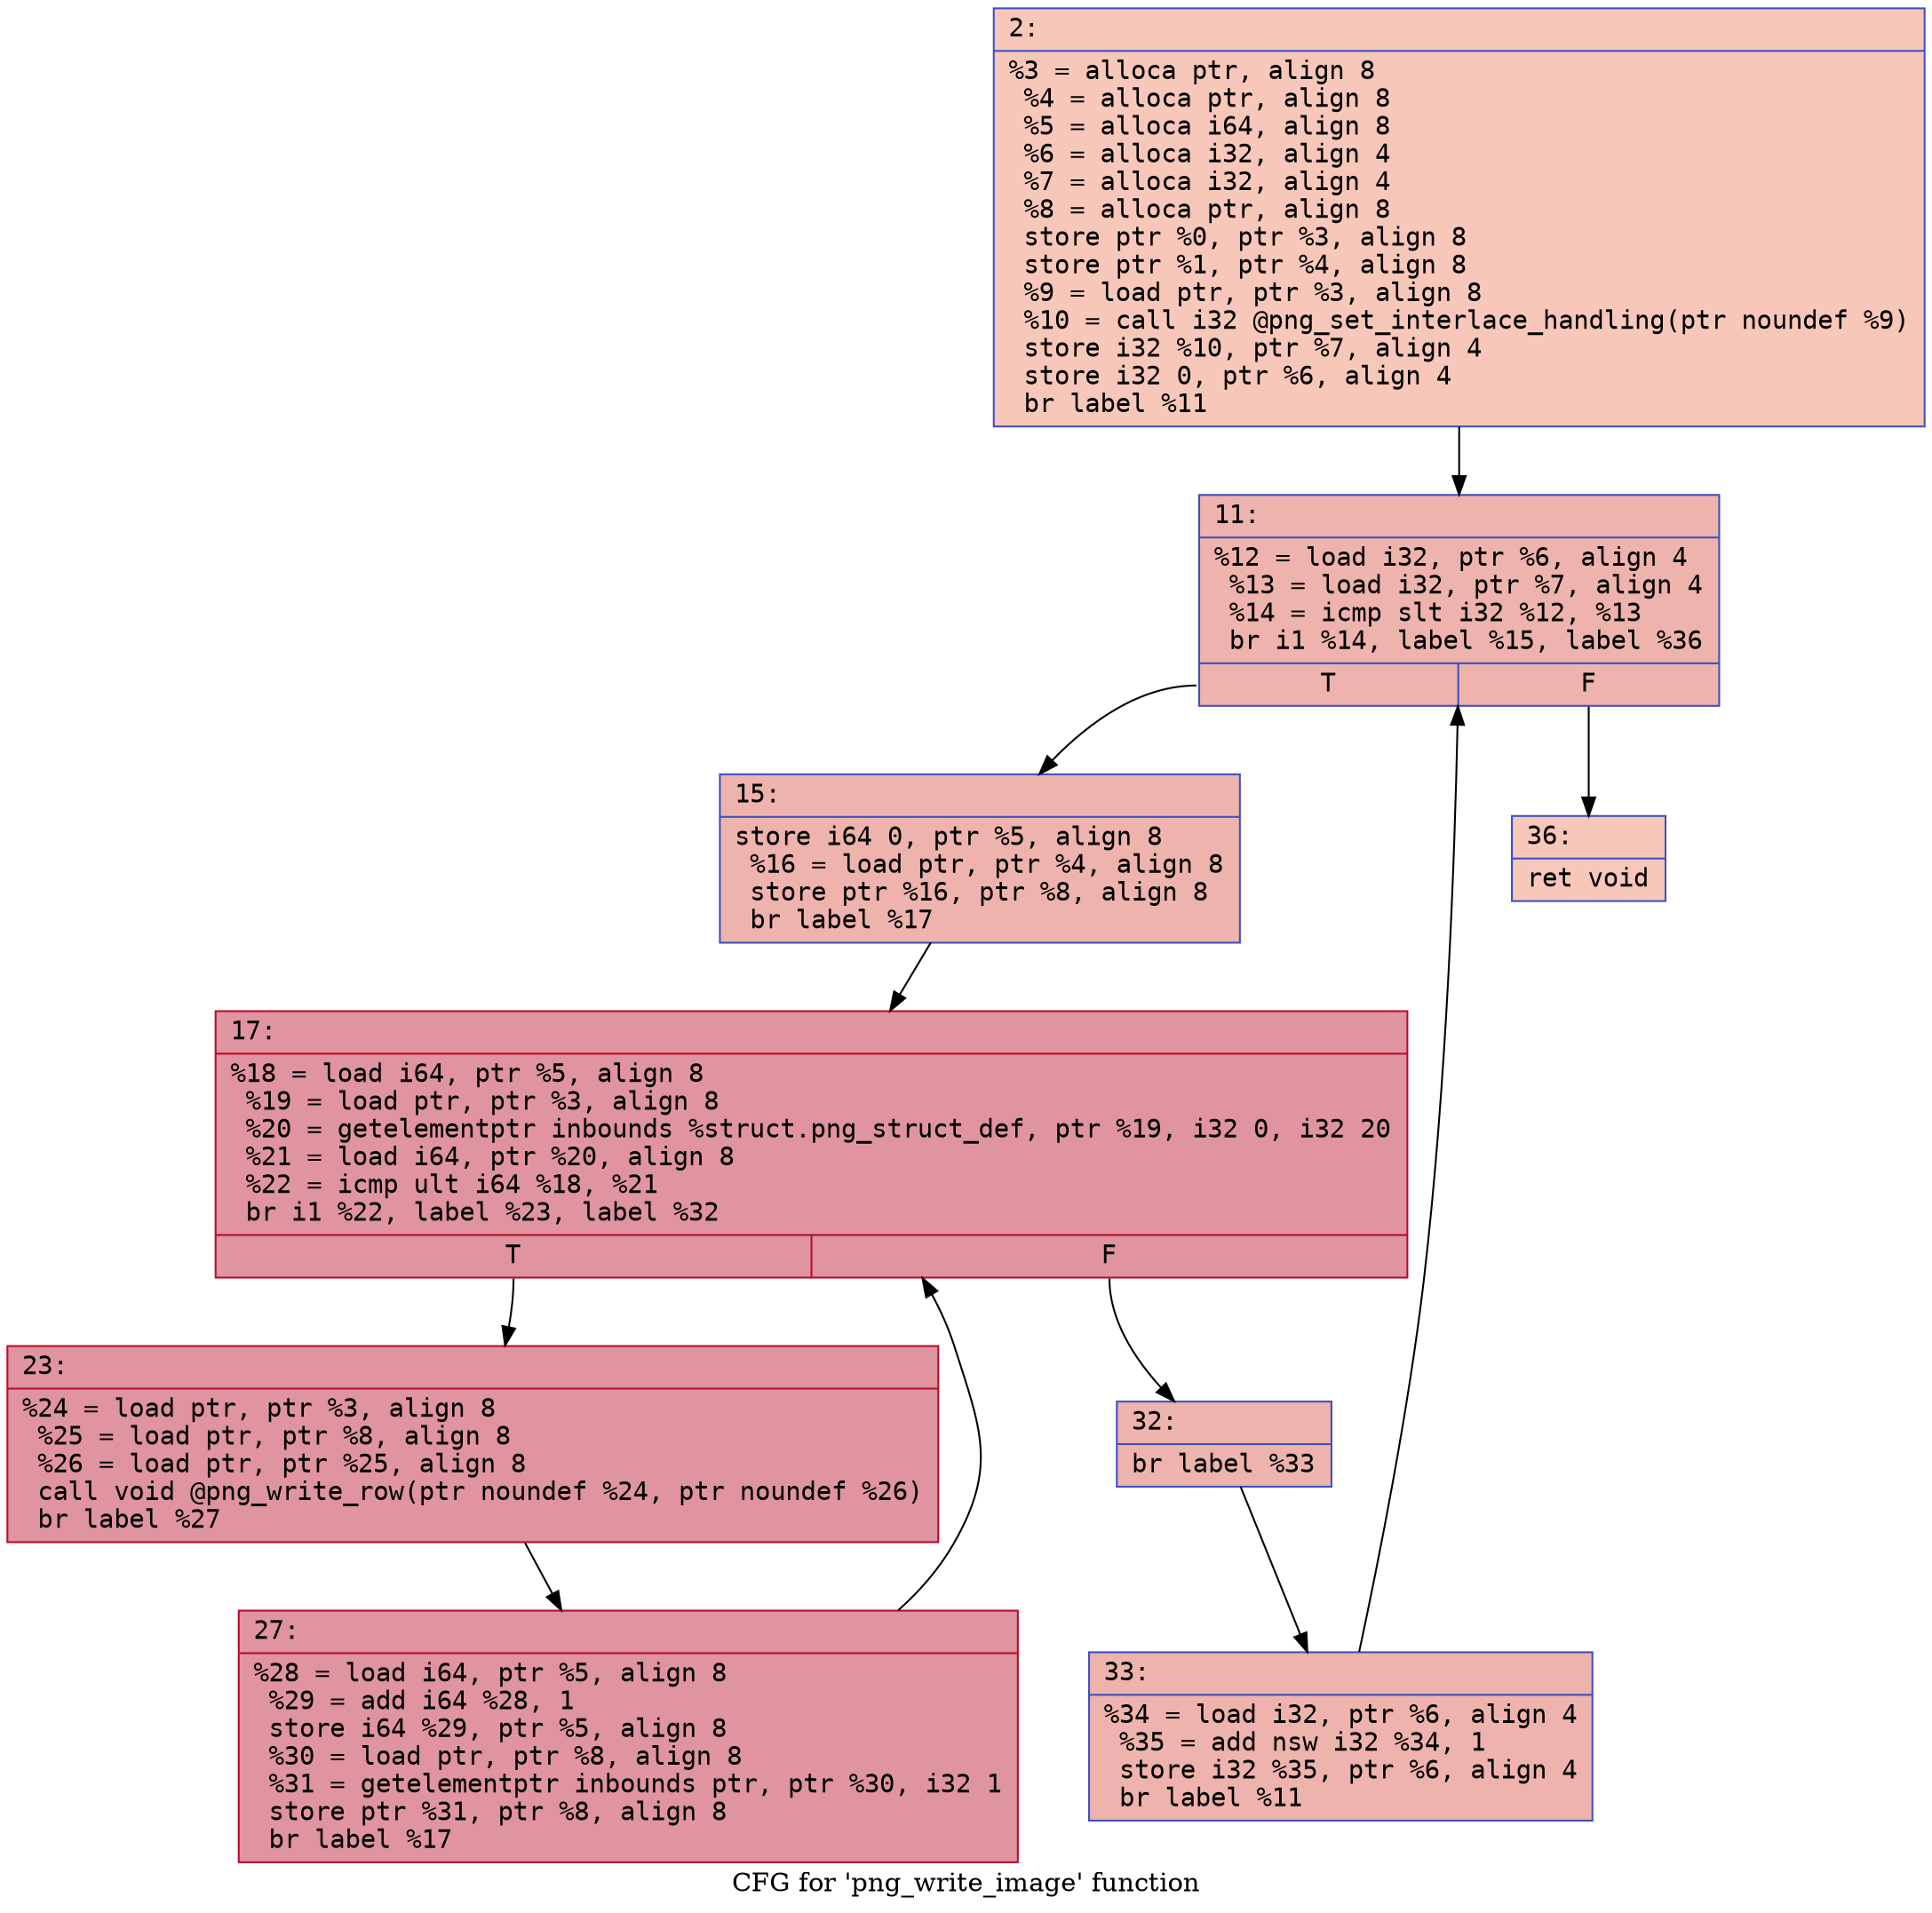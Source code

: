 digraph "CFG for 'png_write_image' function" {
	label="CFG for 'png_write_image' function";

	Node0x6000021dc870 [shape=record,color="#3d50c3ff", style=filled, fillcolor="#ec7f6370" fontname="Courier",label="{2:\l|  %3 = alloca ptr, align 8\l  %4 = alloca ptr, align 8\l  %5 = alloca i64, align 8\l  %6 = alloca i32, align 4\l  %7 = alloca i32, align 4\l  %8 = alloca ptr, align 8\l  store ptr %0, ptr %3, align 8\l  store ptr %1, ptr %4, align 8\l  %9 = load ptr, ptr %3, align 8\l  %10 = call i32 @png_set_interlace_handling(ptr noundef %9)\l  store i32 %10, ptr %7, align 4\l  store i32 0, ptr %6, align 4\l  br label %11\l}"];
	Node0x6000021dc870 -> Node0x6000021dc8c0[tooltip="2 -> 11\nProbability 100.00%" ];
	Node0x6000021dc8c0 [shape=record,color="#3d50c3ff", style=filled, fillcolor="#d6524470" fontname="Courier",label="{11:\l|  %12 = load i32, ptr %6, align 4\l  %13 = load i32, ptr %7, align 4\l  %14 = icmp slt i32 %12, %13\l  br i1 %14, label %15, label %36\l|{<s0>T|<s1>F}}"];
	Node0x6000021dc8c0:s0 -> Node0x6000021dc910[tooltip="11 -> 15\nProbability 96.88%" ];
	Node0x6000021dc8c0:s1 -> Node0x6000021dcaf0[tooltip="11 -> 36\nProbability 3.12%" ];
	Node0x6000021dc910 [shape=record,color="#3d50c3ff", style=filled, fillcolor="#d6524470" fontname="Courier",label="{15:\l|  store i64 0, ptr %5, align 8\l  %16 = load ptr, ptr %4, align 8\l  store ptr %16, ptr %8, align 8\l  br label %17\l}"];
	Node0x6000021dc910 -> Node0x6000021dc960[tooltip="15 -> 17\nProbability 100.00%" ];
	Node0x6000021dc960 [shape=record,color="#b70d28ff", style=filled, fillcolor="#b70d2870" fontname="Courier",label="{17:\l|  %18 = load i64, ptr %5, align 8\l  %19 = load ptr, ptr %3, align 8\l  %20 = getelementptr inbounds %struct.png_struct_def, ptr %19, i32 0, i32 20\l  %21 = load i64, ptr %20, align 8\l  %22 = icmp ult i64 %18, %21\l  br i1 %22, label %23, label %32\l|{<s0>T|<s1>F}}"];
	Node0x6000021dc960:s0 -> Node0x6000021dc9b0[tooltip="17 -> 23\nProbability 96.88%" ];
	Node0x6000021dc960:s1 -> Node0x6000021dca50[tooltip="17 -> 32\nProbability 3.12%" ];
	Node0x6000021dc9b0 [shape=record,color="#b70d28ff", style=filled, fillcolor="#b70d2870" fontname="Courier",label="{23:\l|  %24 = load ptr, ptr %3, align 8\l  %25 = load ptr, ptr %8, align 8\l  %26 = load ptr, ptr %25, align 8\l  call void @png_write_row(ptr noundef %24, ptr noundef %26)\l  br label %27\l}"];
	Node0x6000021dc9b0 -> Node0x6000021dca00[tooltip="23 -> 27\nProbability 100.00%" ];
	Node0x6000021dca00 [shape=record,color="#b70d28ff", style=filled, fillcolor="#b70d2870" fontname="Courier",label="{27:\l|  %28 = load i64, ptr %5, align 8\l  %29 = add i64 %28, 1\l  store i64 %29, ptr %5, align 8\l  %30 = load ptr, ptr %8, align 8\l  %31 = getelementptr inbounds ptr, ptr %30, i32 1\l  store ptr %31, ptr %8, align 8\l  br label %17\l}"];
	Node0x6000021dca00 -> Node0x6000021dc960[tooltip="27 -> 17\nProbability 100.00%" ];
	Node0x6000021dca50 [shape=record,color="#3d50c3ff", style=filled, fillcolor="#d6524470" fontname="Courier",label="{32:\l|  br label %33\l}"];
	Node0x6000021dca50 -> Node0x6000021dcaa0[tooltip="32 -> 33\nProbability 100.00%" ];
	Node0x6000021dcaa0 [shape=record,color="#3d50c3ff", style=filled, fillcolor="#d6524470" fontname="Courier",label="{33:\l|  %34 = load i32, ptr %6, align 4\l  %35 = add nsw i32 %34, 1\l  store i32 %35, ptr %6, align 4\l  br label %11\l}"];
	Node0x6000021dcaa0 -> Node0x6000021dc8c0[tooltip="33 -> 11\nProbability 100.00%" ];
	Node0x6000021dcaf0 [shape=record,color="#3d50c3ff", style=filled, fillcolor="#ec7f6370" fontname="Courier",label="{36:\l|  ret void\l}"];
}
